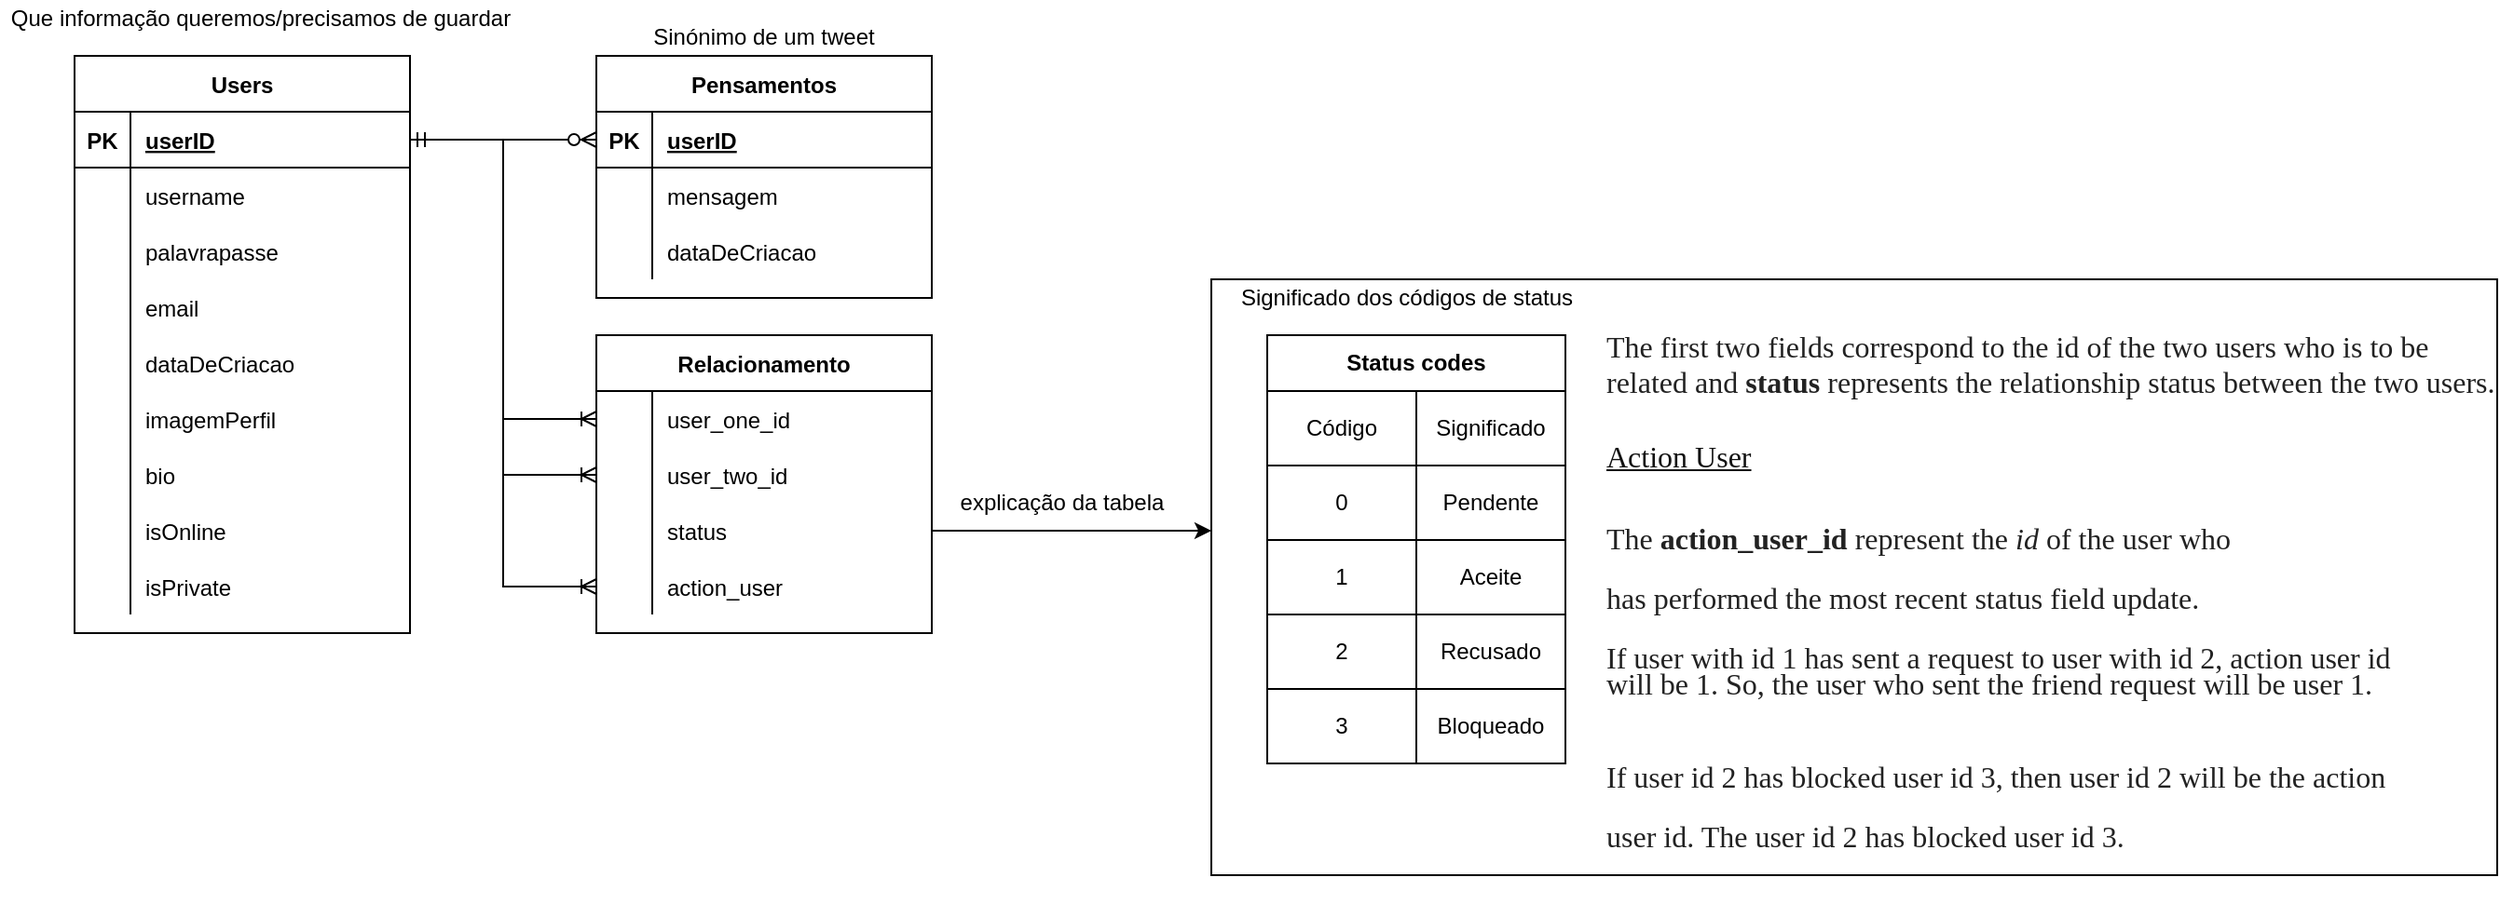 <mxfile version="13.3.1" type="device"><diagram id="C5RBs43oDa-KdzZeNtuy" name="Page-1"><mxGraphModel dx="259" dy="806" grid="1" gridSize="10" guides="1" tooltips="1" connect="1" arrows="1" fold="1" page="1" pageScale="1" pageWidth="827" pageHeight="1169" math="0" shadow="0"><root><mxCell id="WIyWlLk6GJQsqaUBKTNV-0"/><mxCell id="WIyWlLk6GJQsqaUBKTNV-1" parent="WIyWlLk6GJQsqaUBKTNV-0"/><mxCell id="apwIbuGecSkaRXk2K_Bz-71" value="" style="rounded=0;whiteSpace=wrap;html=1;fillColor=none;" parent="WIyWlLk6GJQsqaUBKTNV-1" vertex="1"><mxGeometry x="1730" y="280" width="690" height="320" as="geometry"/></mxCell><mxCell id="oOnfgBatqecL7PRwGotk-57" value="Que informação queremos/precisamos de guardar" style="text;html=1;strokeColor=none;fillColor=none;align=center;verticalAlign=middle;whiteSpace=wrap;rounded=0;" parent="WIyWlLk6GJQsqaUBKTNV-1" vertex="1"><mxGeometry x="1080" y="130" width="280" height="20" as="geometry"/></mxCell><mxCell id="oOnfgBatqecL7PRwGotk-70" value="Sinónimo de um tweet" style="text;html=1;strokeColor=none;fillColor=none;align=center;verticalAlign=middle;whiteSpace=wrap;rounded=0;" parent="WIyWlLk6GJQsqaUBKTNV-1" vertex="1"><mxGeometry x="1425" y="140" width="130" height="20" as="geometry"/></mxCell><mxCell id="oOnfgBatqecL7PRwGotk-72" value="Users" style="shape=table;startSize=30;container=1;collapsible=1;childLayout=tableLayout;fixedRows=1;rowLines=0;fontStyle=1;align=center;resizeLast=1;" parent="WIyWlLk6GJQsqaUBKTNV-1" vertex="1"><mxGeometry x="1120" y="160" width="180" height="310" as="geometry"/></mxCell><mxCell id="oOnfgBatqecL7PRwGotk-73" value="" style="shape=partialRectangle;collapsible=0;dropTarget=0;pointerEvents=0;fillColor=none;top=0;left=0;bottom=1;right=0;points=[[0,0.5],[1,0.5]];portConstraint=eastwest;" parent="oOnfgBatqecL7PRwGotk-72" vertex="1"><mxGeometry y="30" width="180" height="30" as="geometry"/></mxCell><mxCell id="oOnfgBatqecL7PRwGotk-74" value="PK" style="shape=partialRectangle;connectable=0;fillColor=none;top=0;left=0;bottom=0;right=0;fontStyle=1;overflow=hidden;" parent="oOnfgBatqecL7PRwGotk-73" vertex="1"><mxGeometry width="30" height="30" as="geometry"/></mxCell><mxCell id="oOnfgBatqecL7PRwGotk-75" value="userID" style="shape=partialRectangle;connectable=0;fillColor=none;top=0;left=0;bottom=0;right=0;align=left;spacingLeft=6;fontStyle=5;overflow=hidden;" parent="oOnfgBatqecL7PRwGotk-73" vertex="1"><mxGeometry x="30" width="150" height="30" as="geometry"/></mxCell><mxCell id="oOnfgBatqecL7PRwGotk-76" value="" style="shape=partialRectangle;collapsible=0;dropTarget=0;pointerEvents=0;fillColor=none;top=0;left=0;bottom=0;right=0;points=[[0,0.5],[1,0.5]];portConstraint=eastwest;" parent="oOnfgBatqecL7PRwGotk-72" vertex="1"><mxGeometry y="60" width="180" height="30" as="geometry"/></mxCell><mxCell id="oOnfgBatqecL7PRwGotk-77" value="" style="shape=partialRectangle;connectable=0;fillColor=none;top=0;left=0;bottom=0;right=0;editable=1;overflow=hidden;" parent="oOnfgBatqecL7PRwGotk-76" vertex="1"><mxGeometry width="30" height="30" as="geometry"/></mxCell><mxCell id="oOnfgBatqecL7PRwGotk-78" value="username" style="shape=partialRectangle;connectable=0;fillColor=none;top=0;left=0;bottom=0;right=0;align=left;spacingLeft=6;overflow=hidden;" parent="oOnfgBatqecL7PRwGotk-76" vertex="1"><mxGeometry x="30" width="150" height="30" as="geometry"/></mxCell><mxCell id="oOnfgBatqecL7PRwGotk-79" value="" style="shape=partialRectangle;collapsible=0;dropTarget=0;pointerEvents=0;fillColor=none;top=0;left=0;bottom=0;right=0;points=[[0,0.5],[1,0.5]];portConstraint=eastwest;" parent="oOnfgBatqecL7PRwGotk-72" vertex="1"><mxGeometry y="90" width="180" height="30" as="geometry"/></mxCell><mxCell id="oOnfgBatqecL7PRwGotk-80" value="" style="shape=partialRectangle;connectable=0;fillColor=none;top=0;left=0;bottom=0;right=0;editable=1;overflow=hidden;" parent="oOnfgBatqecL7PRwGotk-79" vertex="1"><mxGeometry width="30" height="30" as="geometry"/></mxCell><mxCell id="oOnfgBatqecL7PRwGotk-81" value="palavrapasse" style="shape=partialRectangle;connectable=0;fillColor=none;top=0;left=0;bottom=0;right=0;align=left;spacingLeft=6;overflow=hidden;" parent="oOnfgBatqecL7PRwGotk-79" vertex="1"><mxGeometry x="30" width="150" height="30" as="geometry"/></mxCell><mxCell id="oOnfgBatqecL7PRwGotk-82" value="" style="shape=partialRectangle;collapsible=0;dropTarget=0;pointerEvents=0;fillColor=none;top=0;left=0;bottom=0;right=0;points=[[0,0.5],[1,0.5]];portConstraint=eastwest;" parent="oOnfgBatqecL7PRwGotk-72" vertex="1"><mxGeometry y="120" width="180" height="30" as="geometry"/></mxCell><mxCell id="oOnfgBatqecL7PRwGotk-83" value="" style="shape=partialRectangle;connectable=0;fillColor=none;top=0;left=0;bottom=0;right=0;editable=1;overflow=hidden;" parent="oOnfgBatqecL7PRwGotk-82" vertex="1"><mxGeometry width="30" height="30" as="geometry"/></mxCell><mxCell id="oOnfgBatqecL7PRwGotk-84" value="email" style="shape=partialRectangle;connectable=0;fillColor=none;top=0;left=0;bottom=0;right=0;align=left;spacingLeft=6;overflow=hidden;" parent="oOnfgBatqecL7PRwGotk-82" vertex="1"><mxGeometry x="30" width="150" height="30" as="geometry"/></mxCell><mxCell id="oOnfgBatqecL7PRwGotk-85" value="" style="shape=partialRectangle;collapsible=0;dropTarget=0;pointerEvents=0;fillColor=none;top=0;left=0;bottom=0;right=0;points=[[0,0.5],[1,0.5]];portConstraint=eastwest;" parent="oOnfgBatqecL7PRwGotk-72" vertex="1"><mxGeometry y="150" width="180" height="30" as="geometry"/></mxCell><mxCell id="oOnfgBatqecL7PRwGotk-86" value="" style="shape=partialRectangle;connectable=0;fillColor=none;top=0;left=0;bottom=0;right=0;editable=1;overflow=hidden;" parent="oOnfgBatqecL7PRwGotk-85" vertex="1"><mxGeometry width="30" height="30" as="geometry"/></mxCell><mxCell id="oOnfgBatqecL7PRwGotk-87" value="dataDeCriacao" style="shape=partialRectangle;connectable=0;fillColor=none;top=0;left=0;bottom=0;right=0;align=left;spacingLeft=6;overflow=hidden;" parent="oOnfgBatqecL7PRwGotk-85" vertex="1"><mxGeometry x="30" width="150" height="30" as="geometry"/></mxCell><mxCell id="oOnfgBatqecL7PRwGotk-88" value="" style="shape=partialRectangle;collapsible=0;dropTarget=0;pointerEvents=0;fillColor=none;top=0;left=0;bottom=0;right=0;points=[[0,0.5],[1,0.5]];portConstraint=eastwest;" parent="oOnfgBatqecL7PRwGotk-72" vertex="1"><mxGeometry y="180" width="180" height="30" as="geometry"/></mxCell><mxCell id="oOnfgBatqecL7PRwGotk-89" value="" style="shape=partialRectangle;connectable=0;fillColor=none;top=0;left=0;bottom=0;right=0;editable=1;overflow=hidden;" parent="oOnfgBatqecL7PRwGotk-88" vertex="1"><mxGeometry width="30" height="30" as="geometry"/></mxCell><mxCell id="oOnfgBatqecL7PRwGotk-90" value="imagemPerfil" style="shape=partialRectangle;connectable=0;fillColor=none;top=0;left=0;bottom=0;right=0;align=left;spacingLeft=6;overflow=hidden;" parent="oOnfgBatqecL7PRwGotk-88" vertex="1"><mxGeometry x="30" width="150" height="30" as="geometry"/></mxCell><mxCell id="oOnfgBatqecL7PRwGotk-91" value="" style="shape=partialRectangle;collapsible=0;dropTarget=0;pointerEvents=0;fillColor=none;top=0;left=0;bottom=0;right=0;points=[[0,0.5],[1,0.5]];portConstraint=eastwest;" parent="oOnfgBatqecL7PRwGotk-72" vertex="1"><mxGeometry y="210" width="180" height="30" as="geometry"/></mxCell><mxCell id="oOnfgBatqecL7PRwGotk-92" value="" style="shape=partialRectangle;connectable=0;fillColor=none;top=0;left=0;bottom=0;right=0;editable=1;overflow=hidden;" parent="oOnfgBatqecL7PRwGotk-91" vertex="1"><mxGeometry width="30" height="30" as="geometry"/></mxCell><mxCell id="oOnfgBatqecL7PRwGotk-93" value="bio" style="shape=partialRectangle;connectable=0;fillColor=none;top=0;left=0;bottom=0;right=0;align=left;spacingLeft=6;overflow=hidden;" parent="oOnfgBatqecL7PRwGotk-91" vertex="1"><mxGeometry x="30" width="150" height="30" as="geometry"/></mxCell><mxCell id="oOnfgBatqecL7PRwGotk-118" value="" style="shape=partialRectangle;collapsible=0;dropTarget=0;pointerEvents=0;fillColor=none;top=0;left=0;bottom=0;right=0;points=[[0,0.5],[1,0.5]];portConstraint=eastwest;" parent="oOnfgBatqecL7PRwGotk-72" vertex="1"><mxGeometry y="240" width="180" height="30" as="geometry"/></mxCell><mxCell id="oOnfgBatqecL7PRwGotk-119" value="" style="shape=partialRectangle;connectable=0;fillColor=none;top=0;left=0;bottom=0;right=0;editable=1;overflow=hidden;" parent="oOnfgBatqecL7PRwGotk-118" vertex="1"><mxGeometry width="30" height="30" as="geometry"/></mxCell><mxCell id="oOnfgBatqecL7PRwGotk-120" value="isOnline" style="shape=partialRectangle;connectable=0;fillColor=none;top=0;left=0;bottom=0;right=0;align=left;spacingLeft=6;overflow=hidden;" parent="oOnfgBatqecL7PRwGotk-118" vertex="1"><mxGeometry x="30" width="150" height="30" as="geometry"/></mxCell><mxCell id="oOnfgBatqecL7PRwGotk-121" value="" style="shape=partialRectangle;collapsible=0;dropTarget=0;pointerEvents=0;fillColor=none;top=0;left=0;bottom=0;right=0;points=[[0,0.5],[1,0.5]];portConstraint=eastwest;" parent="oOnfgBatqecL7PRwGotk-72" vertex="1"><mxGeometry y="270" width="180" height="30" as="geometry"/></mxCell><mxCell id="oOnfgBatqecL7PRwGotk-122" value="" style="shape=partialRectangle;connectable=0;fillColor=none;top=0;left=0;bottom=0;right=0;editable=1;overflow=hidden;" parent="oOnfgBatqecL7PRwGotk-121" vertex="1"><mxGeometry width="30" height="30" as="geometry"/></mxCell><mxCell id="oOnfgBatqecL7PRwGotk-123" value="isPrivate" style="shape=partialRectangle;connectable=0;fillColor=none;top=0;left=0;bottom=0;right=0;align=left;spacingLeft=6;overflow=hidden;" parent="oOnfgBatqecL7PRwGotk-121" vertex="1"><mxGeometry x="30" width="150" height="30" as="geometry"/></mxCell><mxCell id="oOnfgBatqecL7PRwGotk-117" style="edgeStyle=orthogonalEdgeStyle;rounded=0;orthogonalLoop=1;jettySize=auto;html=1;entryX=1;entryY=0.5;entryDx=0;entryDy=0;endArrow=ERone;endFill=0;startArrow=ERzeroToMany;startFill=1;" parent="WIyWlLk6GJQsqaUBKTNV-1" source="oOnfgBatqecL7PRwGotk-96" target="oOnfgBatqecL7PRwGotk-73" edge="1"><mxGeometry relative="1" as="geometry"/></mxCell><mxCell id="apwIbuGecSkaRXk2K_Bz-31" value="Significado dos códigos de status" style="text;html=1;strokeColor=none;fillColor=none;align=center;verticalAlign=middle;whiteSpace=wrap;rounded=0;" parent="WIyWlLk6GJQsqaUBKTNV-1" vertex="1"><mxGeometry x="1740" y="280" width="190" height="20" as="geometry"/></mxCell><mxCell id="apwIbuGecSkaRXk2K_Bz-61" style="edgeStyle=orthogonalEdgeStyle;rounded=0;orthogonalLoop=1;jettySize=auto;html=1;exitX=1;exitY=0.5;exitDx=0;exitDy=0;" parent="WIyWlLk6GJQsqaUBKTNV-1" source="apwIbuGecSkaRXk2K_Bz-7" edge="1"><mxGeometry relative="1" as="geometry"><mxPoint x="1730" y="415" as="targetPoint"/></mxGeometry></mxCell><mxCell id="apwIbuGecSkaRXk2K_Bz-63" value="&lt;h4 style=&quot;box-sizing: border-box ; font-family: &amp;#34;merriweather&amp;#34; ; color: rgb(17 , 17 , 17) ; font-weight: 400 ; margin: 24px 0px 14px ; line-height: 29px ; font-style: normal ; letter-spacing: normal ; text-indent: 0px ; text-transform: none ; word-spacing: 0px ; background-color: rgb(255 , 255 , 255) ; font-size: 16px&quot;&gt;&lt;u style=&quot;box-sizing: border-box&quot;&gt;&lt;font style=&quot;font-size: 16px&quot;&gt;Action User&lt;/font&gt;&lt;/u&gt;&lt;/h4&gt;&lt;p style=&quot;box-sizing: border-box ; font-family: &amp;#34;merriweather&amp;#34; ; line-height: 32px ; margin-top: 0px ; margin-bottom: 26px ; overflow-wrap: break-word ; color: rgb(34 , 34 , 34) ; font-style: normal ; font-weight: 400 ; letter-spacing: normal ; text-indent: 0px ; text-transform: none ; word-spacing: 0px ; background-color: rgb(255 , 255 , 255) ; font-size: 16px&quot;&gt;&lt;font style=&quot;font-size: 16px&quot;&gt;The&amp;nbsp;&lt;b style=&quot;box-sizing: border-box ; font-weight: bold&quot;&gt;action_user_id&lt;/b&gt;&amp;nbsp;represent the&amp;nbsp;&lt;em style=&quot;box-sizing: border-box&quot;&gt;id&lt;/em&gt;&amp;nbsp;of the user who has performed the most recent status field update.&lt;/font&gt;&lt;/p&gt;" style="text;whiteSpace=wrap;html=1;" parent="WIyWlLk6GJQsqaUBKTNV-1" vertex="1"><mxGeometry x="1940" y="330" width="360" height="170" as="geometry"/></mxCell><mxCell id="apwIbuGecSkaRXk2K_Bz-64" value="&lt;p style=&quot;box-sizing: border-box ; font-family: &amp;#34;merriweather&amp;#34; ; line-height: 90% ; margin-top: 0px ; margin-bottom: 26px ; overflow-wrap: break-word ; color: rgb(34 , 34 , 34) ; font-style: normal ; font-weight: 400 ; letter-spacing: normal ; text-indent: 0px ; text-transform: none ; word-spacing: 0px ; background-color: rgb(255 , 255 , 255) ; font-size: 16px&quot;&gt;&lt;font style=&quot;font-size: 16px&quot;&gt;If user with id 1 has sent a request to user with id 2, action user id will be 1. So, the user who sent the friend request will be user 1.&lt;/font&gt;&lt;/p&gt;&lt;p style=&quot;box-sizing: border-box ; font-family: &amp;#34;merriweather&amp;#34; ; line-height: 32px ; margin-top: 0px ; margin-bottom: 26px ; overflow-wrap: break-word ; color: rgb(34 , 34 , 34) ; font-style: normal ; font-weight: 400 ; letter-spacing: normal ; text-indent: 0px ; text-transform: none ; word-spacing: 0px ; background-color: rgb(255 , 255 , 255) ; font-size: 16px&quot;&gt;&lt;font style=&quot;font-size: 16px ; line-height: 60%&quot;&gt;If user id 2 has blocked user id 3, then user id 2 will be the action user id. The user id 2 has blocked user id 3.&lt;/font&gt;&lt;/p&gt;" style="text;whiteSpace=wrap;html=1;" parent="WIyWlLk6GJQsqaUBKTNV-1" vertex="1"><mxGeometry x="1940" y="470" width="430" height="120" as="geometry"/></mxCell><mxCell id="apwIbuGecSkaRXk2K_Bz-65" value="&lt;font style=&quot;font-size: 16px&quot;&gt;&lt;span style=&quot;color: rgb(34 , 34 , 34) ; font-family: &amp;#34;merriweather&amp;#34; ; font-style: normal ; font-weight: 400 ; letter-spacing: normal ; text-indent: 0px ; text-transform: none ; word-spacing: 0px ; background-color: rgb(255 , 255 , 255) ; display: inline ; float: none&quot;&gt;The first two fields correspond to the id of the two users who is to be related and&amp;nbsp;&lt;/span&gt;&lt;b style=&quot;box-sizing: border-box ; font-weight: bold ; color: rgb(34 , 34 , 34) ; font-family: &amp;#34;merriweather&amp;#34; ; font-style: normal ; letter-spacing: normal ; text-indent: 0px ; text-transform: none ; word-spacing: 0px ; background-color: rgb(255 , 255 , 255)&quot;&gt;status&lt;/b&gt;&lt;span style=&quot;color: rgb(34 , 34 , 34) ; font-family: &amp;#34;merriweather&amp;#34; ; font-style: normal ; font-weight: 400 ; letter-spacing: normal ; text-indent: 0px ; text-transform: none ; word-spacing: 0px ; background-color: rgb(255 , 255 , 255) ; display: inline ; float: none&quot;&gt;&amp;nbsp;represents the relationship status between the two users.&lt;/span&gt;&lt;/font&gt;" style="text;whiteSpace=wrap;html=1;" parent="WIyWlLk6GJQsqaUBKTNV-1" vertex="1"><mxGeometry x="1940" y="300" width="480" height="60" as="geometry"/></mxCell><mxCell id="apwIbuGecSkaRXk2K_Bz-67" value="explicação da tabela" style="text;html=1;strokeColor=none;fillColor=none;align=center;verticalAlign=middle;whiteSpace=wrap;rounded=0;" parent="WIyWlLk6GJQsqaUBKTNV-1" vertex="1"><mxGeometry x="1590" y="390" width="120" height="20" as="geometry"/></mxCell><mxCell id="apwIbuGecSkaRXk2K_Bz-72" style="edgeStyle=orthogonalEdgeStyle;rounded=0;orthogonalLoop=1;jettySize=auto;html=1;exitX=0;exitY=0.5;exitDx=0;exitDy=0;entryX=1;entryY=0.5;entryDx=0;entryDy=0;startArrow=ERoneToMany;startFill=0;endArrow=ERmandOne;endFill=0;" parent="WIyWlLk6GJQsqaUBKTNV-1" source="apwIbuGecSkaRXk2K_Bz-4" target="oOnfgBatqecL7PRwGotk-73" edge="1"><mxGeometry relative="1" as="geometry"/></mxCell><mxCell id="apwIbuGecSkaRXk2K_Bz-73" style="edgeStyle=orthogonalEdgeStyle;rounded=0;orthogonalLoop=1;jettySize=auto;html=1;exitX=0;exitY=0.5;exitDx=0;exitDy=0;entryX=1;entryY=0.5;entryDx=0;entryDy=0;startArrow=ERoneToMany;startFill=0;endArrow=ERmandOne;endFill=0;" parent="WIyWlLk6GJQsqaUBKTNV-1" source="apwIbuGecSkaRXk2K_Bz-10" target="oOnfgBatqecL7PRwGotk-73" edge="1"><mxGeometry relative="1" as="geometry"/></mxCell><mxCell id="apwIbuGecSkaRXk2K_Bz-74" style="edgeStyle=orthogonalEdgeStyle;rounded=0;orthogonalLoop=1;jettySize=auto;html=1;exitX=0;exitY=0.5;exitDx=0;exitDy=0;entryX=1;entryY=0.5;entryDx=0;entryDy=0;startArrow=ERoneToMany;startFill=0;endArrow=ERmandOne;endFill=0;" parent="WIyWlLk6GJQsqaUBKTNV-1" source="apwIbuGecSkaRXk2K_Bz-13" target="oOnfgBatqecL7PRwGotk-73" edge="1"><mxGeometry relative="1" as="geometry"/></mxCell><mxCell id="oOnfgBatqecL7PRwGotk-95" value="Pensamentos" style="shape=table;startSize=30;container=1;collapsible=1;childLayout=tableLayout;fixedRows=1;rowLines=0;fontStyle=1;align=center;resizeLast=1;" parent="WIyWlLk6GJQsqaUBKTNV-1" vertex="1"><mxGeometry x="1400" y="160" width="180" height="130" as="geometry"/></mxCell><mxCell id="oOnfgBatqecL7PRwGotk-96" value="" style="shape=partialRectangle;collapsible=0;dropTarget=0;pointerEvents=0;fillColor=none;top=0;left=0;bottom=1;right=0;points=[[0,0.5],[1,0.5]];portConstraint=eastwest;" parent="oOnfgBatqecL7PRwGotk-95" vertex="1"><mxGeometry y="30" width="180" height="30" as="geometry"/></mxCell><mxCell id="oOnfgBatqecL7PRwGotk-97" value="PK" style="shape=partialRectangle;connectable=0;fillColor=none;top=0;left=0;bottom=0;right=0;fontStyle=1;overflow=hidden;" parent="oOnfgBatqecL7PRwGotk-96" vertex="1"><mxGeometry width="30" height="30" as="geometry"/></mxCell><mxCell id="oOnfgBatqecL7PRwGotk-98" value="userID" style="shape=partialRectangle;connectable=0;fillColor=none;top=0;left=0;bottom=0;right=0;align=left;spacingLeft=6;fontStyle=5;overflow=hidden;" parent="oOnfgBatqecL7PRwGotk-96" vertex="1"><mxGeometry x="30" width="150" height="30" as="geometry"/></mxCell><mxCell id="oOnfgBatqecL7PRwGotk-99" value="" style="shape=partialRectangle;collapsible=0;dropTarget=0;pointerEvents=0;fillColor=none;top=0;left=0;bottom=0;right=0;points=[[0,0.5],[1,0.5]];portConstraint=eastwest;" parent="oOnfgBatqecL7PRwGotk-95" vertex="1"><mxGeometry y="60" width="180" height="30" as="geometry"/></mxCell><mxCell id="oOnfgBatqecL7PRwGotk-100" value="" style="shape=partialRectangle;connectable=0;fillColor=none;top=0;left=0;bottom=0;right=0;editable=1;overflow=hidden;" parent="oOnfgBatqecL7PRwGotk-99" vertex="1"><mxGeometry width="30" height="30" as="geometry"/></mxCell><mxCell id="oOnfgBatqecL7PRwGotk-101" value="mensagem" style="shape=partialRectangle;connectable=0;fillColor=none;top=0;left=0;bottom=0;right=0;align=left;spacingLeft=6;overflow=hidden;" parent="oOnfgBatqecL7PRwGotk-99" vertex="1"><mxGeometry x="30" width="150" height="30" as="geometry"/></mxCell><mxCell id="oOnfgBatqecL7PRwGotk-108" value="" style="shape=partialRectangle;collapsible=0;dropTarget=0;pointerEvents=0;fillColor=none;top=0;left=0;bottom=0;right=0;points=[[0,0.5],[1,0.5]];portConstraint=eastwest;" parent="oOnfgBatqecL7PRwGotk-95" vertex="1"><mxGeometry y="90" width="180" height="30" as="geometry"/></mxCell><mxCell id="oOnfgBatqecL7PRwGotk-109" value="" style="shape=partialRectangle;connectable=0;fillColor=none;top=0;left=0;bottom=0;right=0;editable=1;overflow=hidden;" parent="oOnfgBatqecL7PRwGotk-108" vertex="1"><mxGeometry width="30" height="30" as="geometry"/></mxCell><mxCell id="oOnfgBatqecL7PRwGotk-110" value="dataDeCriacao" style="shape=partialRectangle;connectable=0;fillColor=none;top=0;left=0;bottom=0;right=0;align=left;spacingLeft=6;overflow=hidden;" parent="oOnfgBatqecL7PRwGotk-108" vertex="1"><mxGeometry x="30" width="150" height="30" as="geometry"/></mxCell><mxCell id="apwIbuGecSkaRXk2K_Bz-0" value="Relacionamento" style="shape=table;startSize=30;container=1;collapsible=1;childLayout=tableLayout;fixedRows=1;rowLines=0;fontStyle=1;align=center;resizeLast=1;" parent="WIyWlLk6GJQsqaUBKTNV-1" vertex="1"><mxGeometry x="1400" y="310" width="180" height="160" as="geometry"/></mxCell><mxCell id="apwIbuGecSkaRXk2K_Bz-4" value="" style="shape=partialRectangle;collapsible=0;dropTarget=0;pointerEvents=0;fillColor=none;top=0;left=0;bottom=0;right=0;points=[[0,0.5],[1,0.5]];portConstraint=eastwest;" parent="apwIbuGecSkaRXk2K_Bz-0" vertex="1"><mxGeometry y="30" width="180" height="30" as="geometry"/></mxCell><mxCell id="apwIbuGecSkaRXk2K_Bz-5" value="" style="shape=partialRectangle;connectable=0;fillColor=none;top=0;left=0;bottom=0;right=0;editable=1;overflow=hidden;" parent="apwIbuGecSkaRXk2K_Bz-4" vertex="1"><mxGeometry width="30" height="30" as="geometry"/></mxCell><mxCell id="apwIbuGecSkaRXk2K_Bz-6" value="user_one_id" style="shape=partialRectangle;connectable=0;fillColor=none;top=0;left=0;bottom=0;right=0;align=left;spacingLeft=6;overflow=hidden;" parent="apwIbuGecSkaRXk2K_Bz-4" vertex="1"><mxGeometry x="30" width="150" height="30" as="geometry"/></mxCell><mxCell id="apwIbuGecSkaRXk2K_Bz-10" value="" style="shape=partialRectangle;collapsible=0;dropTarget=0;pointerEvents=0;fillColor=none;top=0;left=0;bottom=0;right=0;points=[[0,0.5],[1,0.5]];portConstraint=eastwest;" parent="apwIbuGecSkaRXk2K_Bz-0" vertex="1"><mxGeometry y="60" width="180" height="30" as="geometry"/></mxCell><mxCell id="apwIbuGecSkaRXk2K_Bz-11" value="" style="shape=partialRectangle;connectable=0;fillColor=none;top=0;left=0;bottom=0;right=0;editable=1;overflow=hidden;" parent="apwIbuGecSkaRXk2K_Bz-10" vertex="1"><mxGeometry width="30" height="30" as="geometry"/></mxCell><mxCell id="apwIbuGecSkaRXk2K_Bz-12" value="user_two_id" style="shape=partialRectangle;connectable=0;fillColor=none;top=0;left=0;bottom=0;right=0;align=left;spacingLeft=6;overflow=hidden;" parent="apwIbuGecSkaRXk2K_Bz-10" vertex="1"><mxGeometry x="30" width="150" height="30" as="geometry"/></mxCell><mxCell id="apwIbuGecSkaRXk2K_Bz-7" value="" style="shape=partialRectangle;collapsible=0;dropTarget=0;pointerEvents=0;fillColor=none;top=0;left=0;bottom=0;right=0;points=[[0,0.5],[1,0.5]];portConstraint=eastwest;" parent="apwIbuGecSkaRXk2K_Bz-0" vertex="1"><mxGeometry y="90" width="180" height="30" as="geometry"/></mxCell><mxCell id="apwIbuGecSkaRXk2K_Bz-8" value="" style="shape=partialRectangle;connectable=0;fillColor=none;top=0;left=0;bottom=0;right=0;editable=1;overflow=hidden;" parent="apwIbuGecSkaRXk2K_Bz-7" vertex="1"><mxGeometry width="30" height="30" as="geometry"/></mxCell><mxCell id="apwIbuGecSkaRXk2K_Bz-9" value="status" style="shape=partialRectangle;connectable=0;fillColor=none;top=0;left=0;bottom=0;right=0;align=left;spacingLeft=6;overflow=hidden;" parent="apwIbuGecSkaRXk2K_Bz-7" vertex="1"><mxGeometry x="30" width="150" height="30" as="geometry"/></mxCell><mxCell id="apwIbuGecSkaRXk2K_Bz-13" value="" style="shape=partialRectangle;collapsible=0;dropTarget=0;pointerEvents=0;fillColor=none;top=0;left=0;bottom=0;right=0;points=[[0,0.5],[1,0.5]];portConstraint=eastwest;" parent="apwIbuGecSkaRXk2K_Bz-0" vertex="1"><mxGeometry y="120" width="180" height="30" as="geometry"/></mxCell><mxCell id="apwIbuGecSkaRXk2K_Bz-14" value="" style="shape=partialRectangle;connectable=0;fillColor=none;top=0;left=0;bottom=0;right=0;editable=1;overflow=hidden;" parent="apwIbuGecSkaRXk2K_Bz-13" vertex="1"><mxGeometry width="30" height="30" as="geometry"/></mxCell><mxCell id="apwIbuGecSkaRXk2K_Bz-15" value="action_user" style="shape=partialRectangle;connectable=0;fillColor=none;top=0;left=0;bottom=0;right=0;align=left;spacingLeft=6;overflow=hidden;" parent="apwIbuGecSkaRXk2K_Bz-13" vertex="1"><mxGeometry x="30" width="150" height="30" as="geometry"/></mxCell><mxCell id="apwIbuGecSkaRXk2K_Bz-32" value="Status codes" style="shape=table;html=1;whiteSpace=wrap;startSize=30;container=1;collapsible=0;childLayout=tableLayout;fontStyle=1;align=center;fillColor=none;columnLines=1;" parent="WIyWlLk6GJQsqaUBKTNV-1" vertex="1"><mxGeometry x="1760" y="310" width="160" height="230" as="geometry"/></mxCell><mxCell id="apwIbuGecSkaRXk2K_Bz-33" value="" style="shape=partialRectangle;html=1;whiteSpace=wrap;collapsible=0;dropTarget=0;pointerEvents=0;fillColor=none;top=0;left=0;bottom=0;right=0;points=[[0,0.5],[1,0.5]];portConstraint=eastwest;" parent="apwIbuGecSkaRXk2K_Bz-32" vertex="1"><mxGeometry y="30" width="160" height="40" as="geometry"/></mxCell><mxCell id="apwIbuGecSkaRXk2K_Bz-34" value="Código" style="shape=partialRectangle;html=1;whiteSpace=wrap;connectable=0;fillColor=none;top=0;left=0;bottom=0;right=0;overflow=hidden;" parent="apwIbuGecSkaRXk2K_Bz-33" vertex="1"><mxGeometry width="80" height="40" as="geometry"/></mxCell><mxCell id="apwIbuGecSkaRXk2K_Bz-45" value="Significado" style="shape=partialRectangle;html=1;whiteSpace=wrap;connectable=0;fillColor=none;top=0;left=0;bottom=0;right=0;overflow=hidden;" parent="apwIbuGecSkaRXk2K_Bz-33" vertex="1"><mxGeometry x="80" width="80" height="40" as="geometry"/></mxCell><mxCell id="apwIbuGecSkaRXk2K_Bz-37" value="" style="shape=partialRectangle;html=1;whiteSpace=wrap;collapsible=0;dropTarget=0;pointerEvents=0;fillColor=none;top=0;left=0;bottom=0;right=0;points=[[0,0.5],[1,0.5]];portConstraint=eastwest;" parent="apwIbuGecSkaRXk2K_Bz-32" vertex="1"><mxGeometry y="70" width="160" height="40" as="geometry"/></mxCell><mxCell id="apwIbuGecSkaRXk2K_Bz-38" value="0" style="shape=partialRectangle;html=1;whiteSpace=wrap;connectable=0;fillColor=none;top=0;left=0;bottom=0;right=0;overflow=hidden;" parent="apwIbuGecSkaRXk2K_Bz-37" vertex="1"><mxGeometry width="80" height="40" as="geometry"/></mxCell><mxCell id="apwIbuGecSkaRXk2K_Bz-46" value="Pendente" style="shape=partialRectangle;html=1;whiteSpace=wrap;connectable=0;fillColor=none;top=0;left=0;bottom=0;right=0;overflow=hidden;" parent="apwIbuGecSkaRXk2K_Bz-37" vertex="1"><mxGeometry x="80" width="80" height="40" as="geometry"/></mxCell><mxCell id="apwIbuGecSkaRXk2K_Bz-41" value="" style="shape=partialRectangle;html=1;whiteSpace=wrap;collapsible=0;dropTarget=0;pointerEvents=0;fillColor=none;top=0;left=0;bottom=0;right=0;points=[[0,0.5],[1,0.5]];portConstraint=eastwest;" parent="apwIbuGecSkaRXk2K_Bz-32" vertex="1"><mxGeometry y="110" width="160" height="40" as="geometry"/></mxCell><mxCell id="apwIbuGecSkaRXk2K_Bz-42" value="1" style="shape=partialRectangle;html=1;whiteSpace=wrap;connectable=0;fillColor=none;top=0;left=0;bottom=0;right=0;overflow=hidden;" parent="apwIbuGecSkaRXk2K_Bz-41" vertex="1"><mxGeometry width="80" height="40" as="geometry"/></mxCell><mxCell id="apwIbuGecSkaRXk2K_Bz-47" value="Aceite" style="shape=partialRectangle;html=1;whiteSpace=wrap;connectable=0;fillColor=none;top=0;left=0;bottom=0;right=0;overflow=hidden;" parent="apwIbuGecSkaRXk2K_Bz-41" vertex="1"><mxGeometry x="80" width="80" height="40" as="geometry"/></mxCell><mxCell id="apwIbuGecSkaRXk2K_Bz-51" value="" style="shape=partialRectangle;html=1;whiteSpace=wrap;collapsible=0;dropTarget=0;pointerEvents=0;fillColor=none;top=0;left=0;bottom=0;right=0;points=[[0,0.5],[1,0.5]];portConstraint=eastwest;" parent="apwIbuGecSkaRXk2K_Bz-32" vertex="1"><mxGeometry y="150" width="160" height="40" as="geometry"/></mxCell><mxCell id="apwIbuGecSkaRXk2K_Bz-52" value="2" style="shape=partialRectangle;html=1;whiteSpace=wrap;connectable=0;fillColor=none;top=0;left=0;bottom=0;right=0;overflow=hidden;" parent="apwIbuGecSkaRXk2K_Bz-51" vertex="1"><mxGeometry width="80" height="40" as="geometry"/></mxCell><mxCell id="apwIbuGecSkaRXk2K_Bz-53" value="Recusado" style="shape=partialRectangle;html=1;whiteSpace=wrap;connectable=0;fillColor=none;top=0;left=0;bottom=0;right=0;overflow=hidden;" parent="apwIbuGecSkaRXk2K_Bz-51" vertex="1"><mxGeometry x="80" width="80" height="40" as="geometry"/></mxCell><mxCell id="apwIbuGecSkaRXk2K_Bz-54" value="" style="shape=partialRectangle;html=1;whiteSpace=wrap;collapsible=0;dropTarget=0;pointerEvents=0;fillColor=none;top=0;left=0;bottom=0;right=0;points=[[0,0.5],[1,0.5]];portConstraint=eastwest;" parent="apwIbuGecSkaRXk2K_Bz-32" vertex="1"><mxGeometry y="190" width="160" height="40" as="geometry"/></mxCell><mxCell id="apwIbuGecSkaRXk2K_Bz-55" value="3" style="shape=partialRectangle;html=1;whiteSpace=wrap;connectable=0;fillColor=none;top=0;left=0;bottom=0;right=0;overflow=hidden;" parent="apwIbuGecSkaRXk2K_Bz-54" vertex="1"><mxGeometry width="80" height="40" as="geometry"/></mxCell><mxCell id="apwIbuGecSkaRXk2K_Bz-56" value="Bloqueado" style="shape=partialRectangle;html=1;whiteSpace=wrap;connectable=0;fillColor=none;top=0;left=0;bottom=0;right=0;overflow=hidden;" parent="apwIbuGecSkaRXk2K_Bz-54" vertex="1"><mxGeometry x="80" width="80" height="40" as="geometry"/></mxCell></root></mxGraphModel></diagram></mxfile>